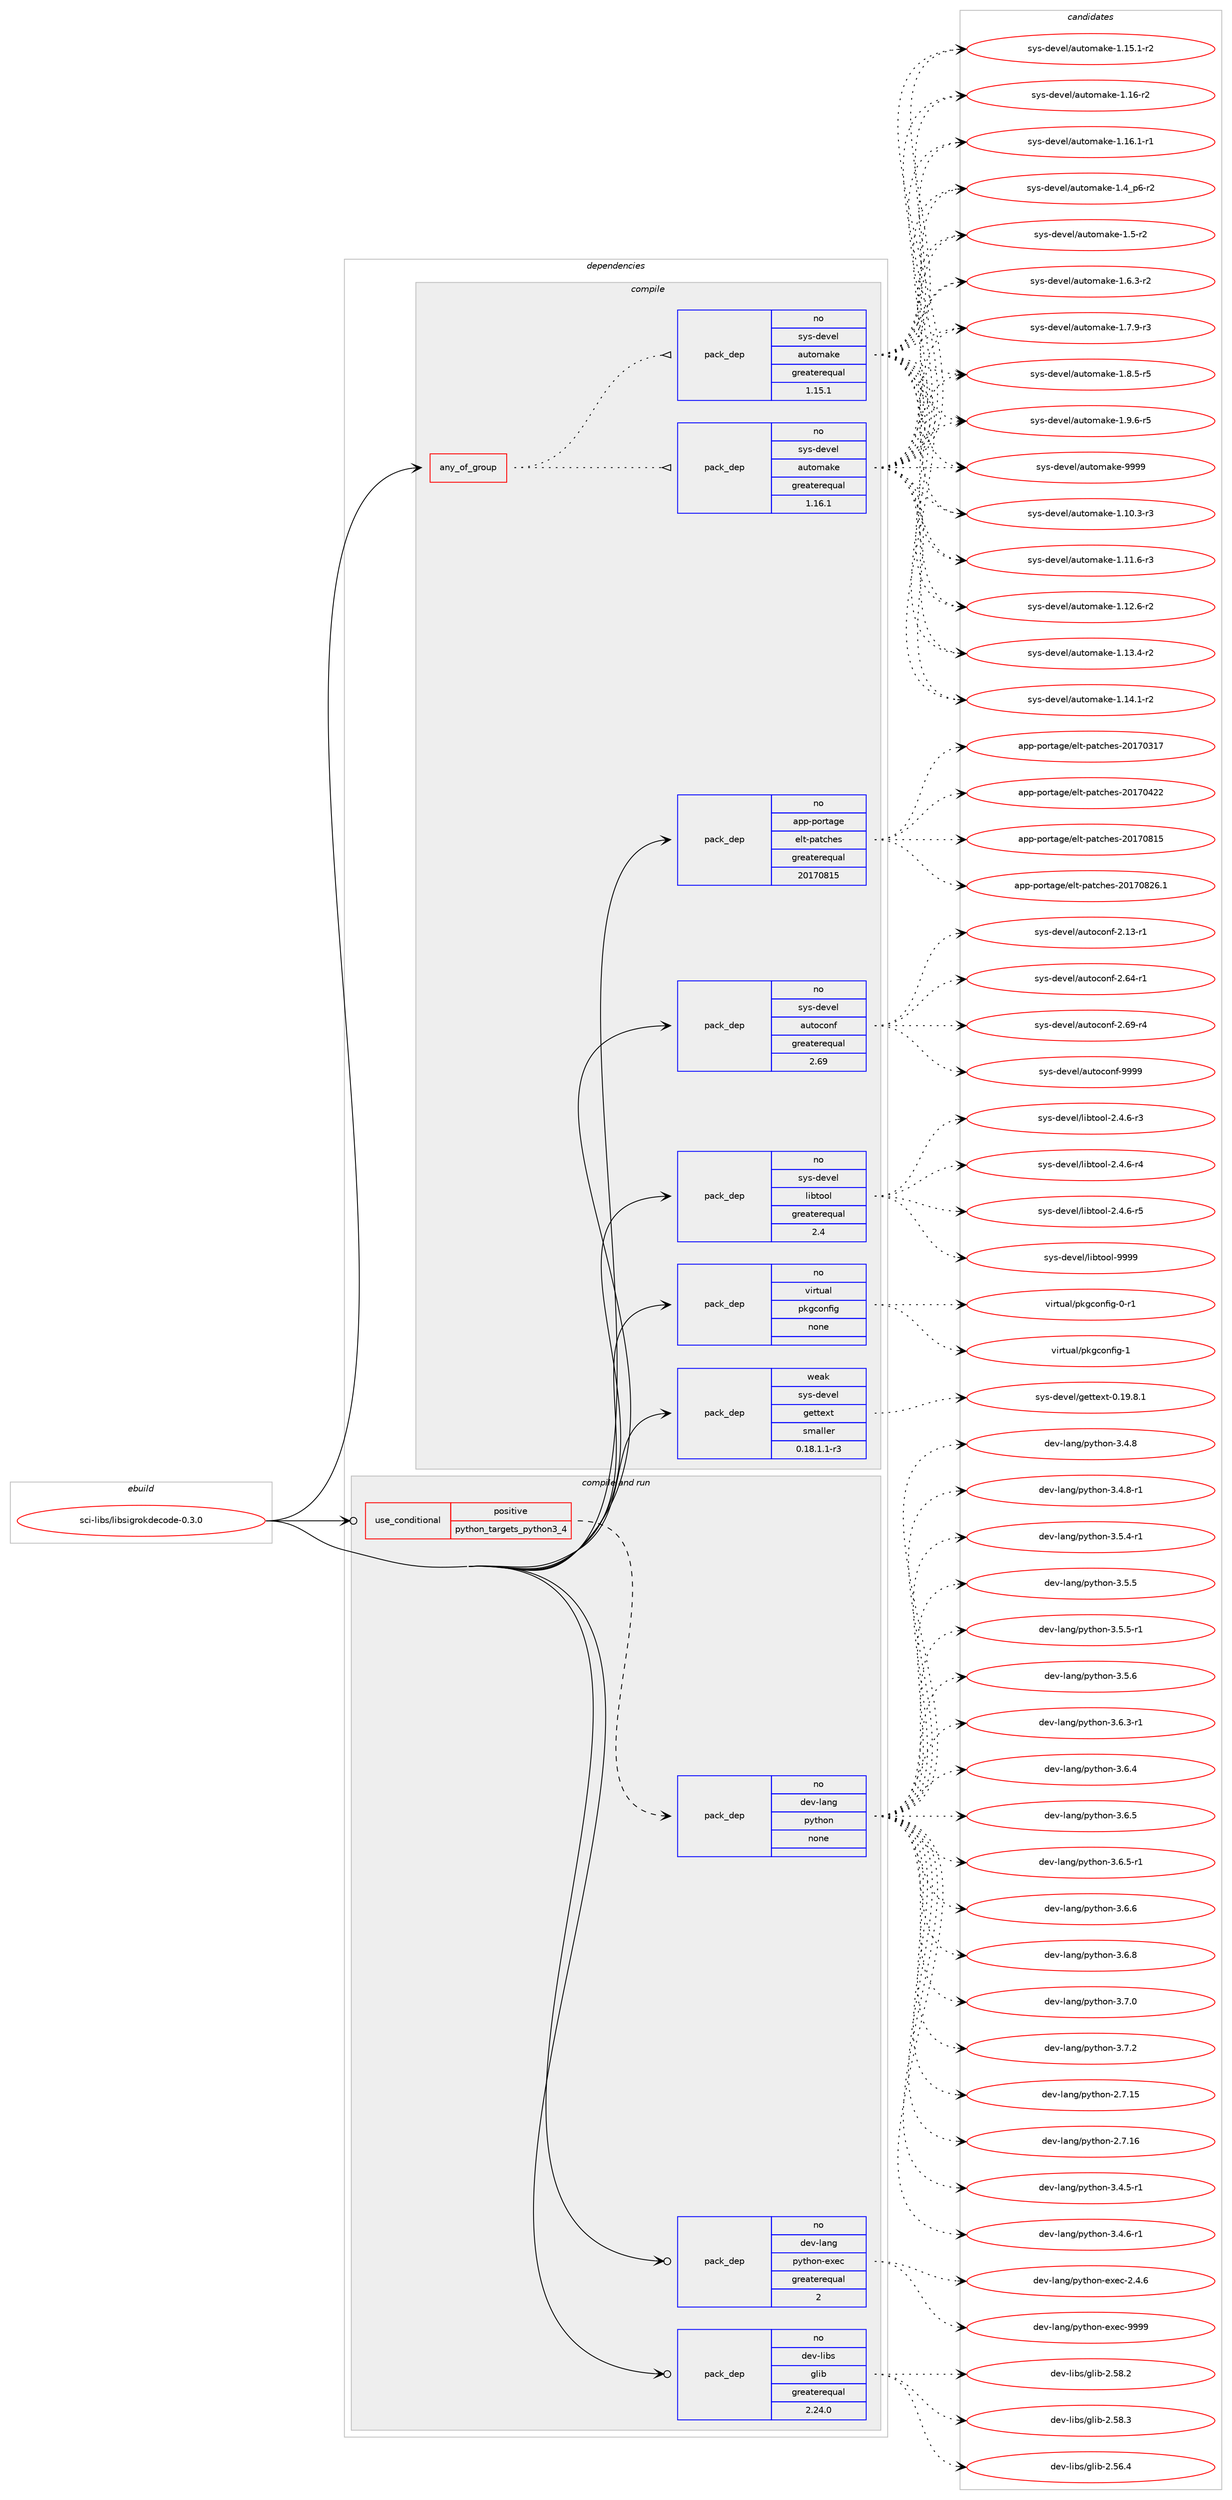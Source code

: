 digraph prolog {

# *************
# Graph options
# *************

newrank=true;
concentrate=true;
compound=true;
graph [rankdir=LR,fontname=Helvetica,fontsize=10,ranksep=1.5];#, ranksep=2.5, nodesep=0.2];
edge  [arrowhead=vee];
node  [fontname=Helvetica,fontsize=10];

# **********
# The ebuild
# **********

subgraph cluster_leftcol {
color=gray;
rank=same;
label=<<i>ebuild</i>>;
id [label="sci-libs/libsigrokdecode-0.3.0", color=red, width=4, href="../sci-libs/libsigrokdecode-0.3.0.svg"];
}

# ****************
# The dependencies
# ****************

subgraph cluster_midcol {
color=gray;
label=<<i>dependencies</i>>;
subgraph cluster_compile {
fillcolor="#eeeeee";
style=filled;
label=<<i>compile</i>>;
subgraph any26922 {
dependency1694570 [label=<<TABLE BORDER="0" CELLBORDER="1" CELLSPACING="0" CELLPADDING="4"><TR><TD CELLPADDING="10">any_of_group</TD></TR></TABLE>>, shape=none, color=red];subgraph pack1213112 {
dependency1694571 [label=<<TABLE BORDER="0" CELLBORDER="1" CELLSPACING="0" CELLPADDING="4" WIDTH="220"><TR><TD ROWSPAN="6" CELLPADDING="30">pack_dep</TD></TR><TR><TD WIDTH="110">no</TD></TR><TR><TD>sys-devel</TD></TR><TR><TD>automake</TD></TR><TR><TD>greaterequal</TD></TR><TR><TD>1.16.1</TD></TR></TABLE>>, shape=none, color=blue];
}
dependency1694570:e -> dependency1694571:w [weight=20,style="dotted",arrowhead="oinv"];
subgraph pack1213113 {
dependency1694572 [label=<<TABLE BORDER="0" CELLBORDER="1" CELLSPACING="0" CELLPADDING="4" WIDTH="220"><TR><TD ROWSPAN="6" CELLPADDING="30">pack_dep</TD></TR><TR><TD WIDTH="110">no</TD></TR><TR><TD>sys-devel</TD></TR><TR><TD>automake</TD></TR><TR><TD>greaterequal</TD></TR><TR><TD>1.15.1</TD></TR></TABLE>>, shape=none, color=blue];
}
dependency1694570:e -> dependency1694572:w [weight=20,style="dotted",arrowhead="oinv"];
}
id:e -> dependency1694570:w [weight=20,style="solid",arrowhead="vee"];
subgraph pack1213114 {
dependency1694573 [label=<<TABLE BORDER="0" CELLBORDER="1" CELLSPACING="0" CELLPADDING="4" WIDTH="220"><TR><TD ROWSPAN="6" CELLPADDING="30">pack_dep</TD></TR><TR><TD WIDTH="110">no</TD></TR><TR><TD>app-portage</TD></TR><TR><TD>elt-patches</TD></TR><TR><TD>greaterequal</TD></TR><TR><TD>20170815</TD></TR></TABLE>>, shape=none, color=blue];
}
id:e -> dependency1694573:w [weight=20,style="solid",arrowhead="vee"];
subgraph pack1213115 {
dependency1694574 [label=<<TABLE BORDER="0" CELLBORDER="1" CELLSPACING="0" CELLPADDING="4" WIDTH="220"><TR><TD ROWSPAN="6" CELLPADDING="30">pack_dep</TD></TR><TR><TD WIDTH="110">no</TD></TR><TR><TD>sys-devel</TD></TR><TR><TD>autoconf</TD></TR><TR><TD>greaterequal</TD></TR><TR><TD>2.69</TD></TR></TABLE>>, shape=none, color=blue];
}
id:e -> dependency1694574:w [weight=20,style="solid",arrowhead="vee"];
subgraph pack1213116 {
dependency1694575 [label=<<TABLE BORDER="0" CELLBORDER="1" CELLSPACING="0" CELLPADDING="4" WIDTH="220"><TR><TD ROWSPAN="6" CELLPADDING="30">pack_dep</TD></TR><TR><TD WIDTH="110">no</TD></TR><TR><TD>sys-devel</TD></TR><TR><TD>libtool</TD></TR><TR><TD>greaterequal</TD></TR><TR><TD>2.4</TD></TR></TABLE>>, shape=none, color=blue];
}
id:e -> dependency1694575:w [weight=20,style="solid",arrowhead="vee"];
subgraph pack1213117 {
dependency1694576 [label=<<TABLE BORDER="0" CELLBORDER="1" CELLSPACING="0" CELLPADDING="4" WIDTH="220"><TR><TD ROWSPAN="6" CELLPADDING="30">pack_dep</TD></TR><TR><TD WIDTH="110">no</TD></TR><TR><TD>virtual</TD></TR><TR><TD>pkgconfig</TD></TR><TR><TD>none</TD></TR><TR><TD></TD></TR></TABLE>>, shape=none, color=blue];
}
id:e -> dependency1694576:w [weight=20,style="solid",arrowhead="vee"];
subgraph pack1213118 {
dependency1694577 [label=<<TABLE BORDER="0" CELLBORDER="1" CELLSPACING="0" CELLPADDING="4" WIDTH="220"><TR><TD ROWSPAN="6" CELLPADDING="30">pack_dep</TD></TR><TR><TD WIDTH="110">weak</TD></TR><TR><TD>sys-devel</TD></TR><TR><TD>gettext</TD></TR><TR><TD>smaller</TD></TR><TR><TD>0.18.1.1-r3</TD></TR></TABLE>>, shape=none, color=blue];
}
id:e -> dependency1694577:w [weight=20,style="solid",arrowhead="vee"];
}
subgraph cluster_compileandrun {
fillcolor="#eeeeee";
style=filled;
label=<<i>compile and run</i>>;
subgraph cond453684 {
dependency1694578 [label=<<TABLE BORDER="0" CELLBORDER="1" CELLSPACING="0" CELLPADDING="4"><TR><TD ROWSPAN="3" CELLPADDING="10">use_conditional</TD></TR><TR><TD>positive</TD></TR><TR><TD>python_targets_python3_4</TD></TR></TABLE>>, shape=none, color=red];
subgraph pack1213119 {
dependency1694579 [label=<<TABLE BORDER="0" CELLBORDER="1" CELLSPACING="0" CELLPADDING="4" WIDTH="220"><TR><TD ROWSPAN="6" CELLPADDING="30">pack_dep</TD></TR><TR><TD WIDTH="110">no</TD></TR><TR><TD>dev-lang</TD></TR><TR><TD>python</TD></TR><TR><TD>none</TD></TR><TR><TD></TD></TR></TABLE>>, shape=none, color=blue];
}
dependency1694578:e -> dependency1694579:w [weight=20,style="dashed",arrowhead="vee"];
}
id:e -> dependency1694578:w [weight=20,style="solid",arrowhead="odotvee"];
subgraph pack1213120 {
dependency1694580 [label=<<TABLE BORDER="0" CELLBORDER="1" CELLSPACING="0" CELLPADDING="4" WIDTH="220"><TR><TD ROWSPAN="6" CELLPADDING="30">pack_dep</TD></TR><TR><TD WIDTH="110">no</TD></TR><TR><TD>dev-lang</TD></TR><TR><TD>python-exec</TD></TR><TR><TD>greaterequal</TD></TR><TR><TD>2</TD></TR></TABLE>>, shape=none, color=blue];
}
id:e -> dependency1694580:w [weight=20,style="solid",arrowhead="odotvee"];
subgraph pack1213121 {
dependency1694581 [label=<<TABLE BORDER="0" CELLBORDER="1" CELLSPACING="0" CELLPADDING="4" WIDTH="220"><TR><TD ROWSPAN="6" CELLPADDING="30">pack_dep</TD></TR><TR><TD WIDTH="110">no</TD></TR><TR><TD>dev-libs</TD></TR><TR><TD>glib</TD></TR><TR><TD>greaterequal</TD></TR><TR><TD>2.24.0</TD></TR></TABLE>>, shape=none, color=blue];
}
id:e -> dependency1694581:w [weight=20,style="solid",arrowhead="odotvee"];
}
subgraph cluster_run {
fillcolor="#eeeeee";
style=filled;
label=<<i>run</i>>;
}
}

# **************
# The candidates
# **************

subgraph cluster_choices {
rank=same;
color=gray;
label=<<i>candidates</i>>;

subgraph choice1213112 {
color=black;
nodesep=1;
choice11512111545100101118101108479711711611110997107101454946494846514511451 [label="sys-devel/automake-1.10.3-r3", color=red, width=4,href="../sys-devel/automake-1.10.3-r3.svg"];
choice11512111545100101118101108479711711611110997107101454946494946544511451 [label="sys-devel/automake-1.11.6-r3", color=red, width=4,href="../sys-devel/automake-1.11.6-r3.svg"];
choice11512111545100101118101108479711711611110997107101454946495046544511450 [label="sys-devel/automake-1.12.6-r2", color=red, width=4,href="../sys-devel/automake-1.12.6-r2.svg"];
choice11512111545100101118101108479711711611110997107101454946495146524511450 [label="sys-devel/automake-1.13.4-r2", color=red, width=4,href="../sys-devel/automake-1.13.4-r2.svg"];
choice11512111545100101118101108479711711611110997107101454946495246494511450 [label="sys-devel/automake-1.14.1-r2", color=red, width=4,href="../sys-devel/automake-1.14.1-r2.svg"];
choice11512111545100101118101108479711711611110997107101454946495346494511450 [label="sys-devel/automake-1.15.1-r2", color=red, width=4,href="../sys-devel/automake-1.15.1-r2.svg"];
choice1151211154510010111810110847971171161111099710710145494649544511450 [label="sys-devel/automake-1.16-r2", color=red, width=4,href="../sys-devel/automake-1.16-r2.svg"];
choice11512111545100101118101108479711711611110997107101454946495446494511449 [label="sys-devel/automake-1.16.1-r1", color=red, width=4,href="../sys-devel/automake-1.16.1-r1.svg"];
choice115121115451001011181011084797117116111109971071014549465295112544511450 [label="sys-devel/automake-1.4_p6-r2", color=red, width=4,href="../sys-devel/automake-1.4_p6-r2.svg"];
choice11512111545100101118101108479711711611110997107101454946534511450 [label="sys-devel/automake-1.5-r2", color=red, width=4,href="../sys-devel/automake-1.5-r2.svg"];
choice115121115451001011181011084797117116111109971071014549465446514511450 [label="sys-devel/automake-1.6.3-r2", color=red, width=4,href="../sys-devel/automake-1.6.3-r2.svg"];
choice115121115451001011181011084797117116111109971071014549465546574511451 [label="sys-devel/automake-1.7.9-r3", color=red, width=4,href="../sys-devel/automake-1.7.9-r3.svg"];
choice115121115451001011181011084797117116111109971071014549465646534511453 [label="sys-devel/automake-1.8.5-r5", color=red, width=4,href="../sys-devel/automake-1.8.5-r5.svg"];
choice115121115451001011181011084797117116111109971071014549465746544511453 [label="sys-devel/automake-1.9.6-r5", color=red, width=4,href="../sys-devel/automake-1.9.6-r5.svg"];
choice115121115451001011181011084797117116111109971071014557575757 [label="sys-devel/automake-9999", color=red, width=4,href="../sys-devel/automake-9999.svg"];
dependency1694571:e -> choice11512111545100101118101108479711711611110997107101454946494846514511451:w [style=dotted,weight="100"];
dependency1694571:e -> choice11512111545100101118101108479711711611110997107101454946494946544511451:w [style=dotted,weight="100"];
dependency1694571:e -> choice11512111545100101118101108479711711611110997107101454946495046544511450:w [style=dotted,weight="100"];
dependency1694571:e -> choice11512111545100101118101108479711711611110997107101454946495146524511450:w [style=dotted,weight="100"];
dependency1694571:e -> choice11512111545100101118101108479711711611110997107101454946495246494511450:w [style=dotted,weight="100"];
dependency1694571:e -> choice11512111545100101118101108479711711611110997107101454946495346494511450:w [style=dotted,weight="100"];
dependency1694571:e -> choice1151211154510010111810110847971171161111099710710145494649544511450:w [style=dotted,weight="100"];
dependency1694571:e -> choice11512111545100101118101108479711711611110997107101454946495446494511449:w [style=dotted,weight="100"];
dependency1694571:e -> choice115121115451001011181011084797117116111109971071014549465295112544511450:w [style=dotted,weight="100"];
dependency1694571:e -> choice11512111545100101118101108479711711611110997107101454946534511450:w [style=dotted,weight="100"];
dependency1694571:e -> choice115121115451001011181011084797117116111109971071014549465446514511450:w [style=dotted,weight="100"];
dependency1694571:e -> choice115121115451001011181011084797117116111109971071014549465546574511451:w [style=dotted,weight="100"];
dependency1694571:e -> choice115121115451001011181011084797117116111109971071014549465646534511453:w [style=dotted,weight="100"];
dependency1694571:e -> choice115121115451001011181011084797117116111109971071014549465746544511453:w [style=dotted,weight="100"];
dependency1694571:e -> choice115121115451001011181011084797117116111109971071014557575757:w [style=dotted,weight="100"];
}
subgraph choice1213113 {
color=black;
nodesep=1;
choice11512111545100101118101108479711711611110997107101454946494846514511451 [label="sys-devel/automake-1.10.3-r3", color=red, width=4,href="../sys-devel/automake-1.10.3-r3.svg"];
choice11512111545100101118101108479711711611110997107101454946494946544511451 [label="sys-devel/automake-1.11.6-r3", color=red, width=4,href="../sys-devel/automake-1.11.6-r3.svg"];
choice11512111545100101118101108479711711611110997107101454946495046544511450 [label="sys-devel/automake-1.12.6-r2", color=red, width=4,href="../sys-devel/automake-1.12.6-r2.svg"];
choice11512111545100101118101108479711711611110997107101454946495146524511450 [label="sys-devel/automake-1.13.4-r2", color=red, width=4,href="../sys-devel/automake-1.13.4-r2.svg"];
choice11512111545100101118101108479711711611110997107101454946495246494511450 [label="sys-devel/automake-1.14.1-r2", color=red, width=4,href="../sys-devel/automake-1.14.1-r2.svg"];
choice11512111545100101118101108479711711611110997107101454946495346494511450 [label="sys-devel/automake-1.15.1-r2", color=red, width=4,href="../sys-devel/automake-1.15.1-r2.svg"];
choice1151211154510010111810110847971171161111099710710145494649544511450 [label="sys-devel/automake-1.16-r2", color=red, width=4,href="../sys-devel/automake-1.16-r2.svg"];
choice11512111545100101118101108479711711611110997107101454946495446494511449 [label="sys-devel/automake-1.16.1-r1", color=red, width=4,href="../sys-devel/automake-1.16.1-r1.svg"];
choice115121115451001011181011084797117116111109971071014549465295112544511450 [label="sys-devel/automake-1.4_p6-r2", color=red, width=4,href="../sys-devel/automake-1.4_p6-r2.svg"];
choice11512111545100101118101108479711711611110997107101454946534511450 [label="sys-devel/automake-1.5-r2", color=red, width=4,href="../sys-devel/automake-1.5-r2.svg"];
choice115121115451001011181011084797117116111109971071014549465446514511450 [label="sys-devel/automake-1.6.3-r2", color=red, width=4,href="../sys-devel/automake-1.6.3-r2.svg"];
choice115121115451001011181011084797117116111109971071014549465546574511451 [label="sys-devel/automake-1.7.9-r3", color=red, width=4,href="../sys-devel/automake-1.7.9-r3.svg"];
choice115121115451001011181011084797117116111109971071014549465646534511453 [label="sys-devel/automake-1.8.5-r5", color=red, width=4,href="../sys-devel/automake-1.8.5-r5.svg"];
choice115121115451001011181011084797117116111109971071014549465746544511453 [label="sys-devel/automake-1.9.6-r5", color=red, width=4,href="../sys-devel/automake-1.9.6-r5.svg"];
choice115121115451001011181011084797117116111109971071014557575757 [label="sys-devel/automake-9999", color=red, width=4,href="../sys-devel/automake-9999.svg"];
dependency1694572:e -> choice11512111545100101118101108479711711611110997107101454946494846514511451:w [style=dotted,weight="100"];
dependency1694572:e -> choice11512111545100101118101108479711711611110997107101454946494946544511451:w [style=dotted,weight="100"];
dependency1694572:e -> choice11512111545100101118101108479711711611110997107101454946495046544511450:w [style=dotted,weight="100"];
dependency1694572:e -> choice11512111545100101118101108479711711611110997107101454946495146524511450:w [style=dotted,weight="100"];
dependency1694572:e -> choice11512111545100101118101108479711711611110997107101454946495246494511450:w [style=dotted,weight="100"];
dependency1694572:e -> choice11512111545100101118101108479711711611110997107101454946495346494511450:w [style=dotted,weight="100"];
dependency1694572:e -> choice1151211154510010111810110847971171161111099710710145494649544511450:w [style=dotted,weight="100"];
dependency1694572:e -> choice11512111545100101118101108479711711611110997107101454946495446494511449:w [style=dotted,weight="100"];
dependency1694572:e -> choice115121115451001011181011084797117116111109971071014549465295112544511450:w [style=dotted,weight="100"];
dependency1694572:e -> choice11512111545100101118101108479711711611110997107101454946534511450:w [style=dotted,weight="100"];
dependency1694572:e -> choice115121115451001011181011084797117116111109971071014549465446514511450:w [style=dotted,weight="100"];
dependency1694572:e -> choice115121115451001011181011084797117116111109971071014549465546574511451:w [style=dotted,weight="100"];
dependency1694572:e -> choice115121115451001011181011084797117116111109971071014549465646534511453:w [style=dotted,weight="100"];
dependency1694572:e -> choice115121115451001011181011084797117116111109971071014549465746544511453:w [style=dotted,weight="100"];
dependency1694572:e -> choice115121115451001011181011084797117116111109971071014557575757:w [style=dotted,weight="100"];
}
subgraph choice1213114 {
color=black;
nodesep=1;
choice97112112451121111141169710310147101108116451129711699104101115455048495548514955 [label="app-portage/elt-patches-20170317", color=red, width=4,href="../app-portage/elt-patches-20170317.svg"];
choice97112112451121111141169710310147101108116451129711699104101115455048495548525050 [label="app-portage/elt-patches-20170422", color=red, width=4,href="../app-portage/elt-patches-20170422.svg"];
choice97112112451121111141169710310147101108116451129711699104101115455048495548564953 [label="app-portage/elt-patches-20170815", color=red, width=4,href="../app-portage/elt-patches-20170815.svg"];
choice971121124511211111411697103101471011081164511297116991041011154550484955485650544649 [label="app-portage/elt-patches-20170826.1", color=red, width=4,href="../app-portage/elt-patches-20170826.1.svg"];
dependency1694573:e -> choice97112112451121111141169710310147101108116451129711699104101115455048495548514955:w [style=dotted,weight="100"];
dependency1694573:e -> choice97112112451121111141169710310147101108116451129711699104101115455048495548525050:w [style=dotted,weight="100"];
dependency1694573:e -> choice97112112451121111141169710310147101108116451129711699104101115455048495548564953:w [style=dotted,weight="100"];
dependency1694573:e -> choice971121124511211111411697103101471011081164511297116991041011154550484955485650544649:w [style=dotted,weight="100"];
}
subgraph choice1213115 {
color=black;
nodesep=1;
choice1151211154510010111810110847971171161119911111010245504649514511449 [label="sys-devel/autoconf-2.13-r1", color=red, width=4,href="../sys-devel/autoconf-2.13-r1.svg"];
choice1151211154510010111810110847971171161119911111010245504654524511449 [label="sys-devel/autoconf-2.64-r1", color=red, width=4,href="../sys-devel/autoconf-2.64-r1.svg"];
choice1151211154510010111810110847971171161119911111010245504654574511452 [label="sys-devel/autoconf-2.69-r4", color=red, width=4,href="../sys-devel/autoconf-2.69-r4.svg"];
choice115121115451001011181011084797117116111991111101024557575757 [label="sys-devel/autoconf-9999", color=red, width=4,href="../sys-devel/autoconf-9999.svg"];
dependency1694574:e -> choice1151211154510010111810110847971171161119911111010245504649514511449:w [style=dotted,weight="100"];
dependency1694574:e -> choice1151211154510010111810110847971171161119911111010245504654524511449:w [style=dotted,weight="100"];
dependency1694574:e -> choice1151211154510010111810110847971171161119911111010245504654574511452:w [style=dotted,weight="100"];
dependency1694574:e -> choice115121115451001011181011084797117116111991111101024557575757:w [style=dotted,weight="100"];
}
subgraph choice1213116 {
color=black;
nodesep=1;
choice1151211154510010111810110847108105981161111111084550465246544511451 [label="sys-devel/libtool-2.4.6-r3", color=red, width=4,href="../sys-devel/libtool-2.4.6-r3.svg"];
choice1151211154510010111810110847108105981161111111084550465246544511452 [label="sys-devel/libtool-2.4.6-r4", color=red, width=4,href="../sys-devel/libtool-2.4.6-r4.svg"];
choice1151211154510010111810110847108105981161111111084550465246544511453 [label="sys-devel/libtool-2.4.6-r5", color=red, width=4,href="../sys-devel/libtool-2.4.6-r5.svg"];
choice1151211154510010111810110847108105981161111111084557575757 [label="sys-devel/libtool-9999", color=red, width=4,href="../sys-devel/libtool-9999.svg"];
dependency1694575:e -> choice1151211154510010111810110847108105981161111111084550465246544511451:w [style=dotted,weight="100"];
dependency1694575:e -> choice1151211154510010111810110847108105981161111111084550465246544511452:w [style=dotted,weight="100"];
dependency1694575:e -> choice1151211154510010111810110847108105981161111111084550465246544511453:w [style=dotted,weight="100"];
dependency1694575:e -> choice1151211154510010111810110847108105981161111111084557575757:w [style=dotted,weight="100"];
}
subgraph choice1213117 {
color=black;
nodesep=1;
choice11810511411611797108471121071039911111010210510345484511449 [label="virtual/pkgconfig-0-r1", color=red, width=4,href="../virtual/pkgconfig-0-r1.svg"];
choice1181051141161179710847112107103991111101021051034549 [label="virtual/pkgconfig-1", color=red, width=4,href="../virtual/pkgconfig-1.svg"];
dependency1694576:e -> choice11810511411611797108471121071039911111010210510345484511449:w [style=dotted,weight="100"];
dependency1694576:e -> choice1181051141161179710847112107103991111101021051034549:w [style=dotted,weight="100"];
}
subgraph choice1213118 {
color=black;
nodesep=1;
choice1151211154510010111810110847103101116116101120116454846495746564649 [label="sys-devel/gettext-0.19.8.1", color=red, width=4,href="../sys-devel/gettext-0.19.8.1.svg"];
dependency1694577:e -> choice1151211154510010111810110847103101116116101120116454846495746564649:w [style=dotted,weight="100"];
}
subgraph choice1213119 {
color=black;
nodesep=1;
choice10010111845108971101034711212111610411111045504655464953 [label="dev-lang/python-2.7.15", color=red, width=4,href="../dev-lang/python-2.7.15.svg"];
choice10010111845108971101034711212111610411111045504655464954 [label="dev-lang/python-2.7.16", color=red, width=4,href="../dev-lang/python-2.7.16.svg"];
choice1001011184510897110103471121211161041111104551465246534511449 [label="dev-lang/python-3.4.5-r1", color=red, width=4,href="../dev-lang/python-3.4.5-r1.svg"];
choice1001011184510897110103471121211161041111104551465246544511449 [label="dev-lang/python-3.4.6-r1", color=red, width=4,href="../dev-lang/python-3.4.6-r1.svg"];
choice100101118451089711010347112121116104111110455146524656 [label="dev-lang/python-3.4.8", color=red, width=4,href="../dev-lang/python-3.4.8.svg"];
choice1001011184510897110103471121211161041111104551465246564511449 [label="dev-lang/python-3.4.8-r1", color=red, width=4,href="../dev-lang/python-3.4.8-r1.svg"];
choice1001011184510897110103471121211161041111104551465346524511449 [label="dev-lang/python-3.5.4-r1", color=red, width=4,href="../dev-lang/python-3.5.4-r1.svg"];
choice100101118451089711010347112121116104111110455146534653 [label="dev-lang/python-3.5.5", color=red, width=4,href="../dev-lang/python-3.5.5.svg"];
choice1001011184510897110103471121211161041111104551465346534511449 [label="dev-lang/python-3.5.5-r1", color=red, width=4,href="../dev-lang/python-3.5.5-r1.svg"];
choice100101118451089711010347112121116104111110455146534654 [label="dev-lang/python-3.5.6", color=red, width=4,href="../dev-lang/python-3.5.6.svg"];
choice1001011184510897110103471121211161041111104551465446514511449 [label="dev-lang/python-3.6.3-r1", color=red, width=4,href="../dev-lang/python-3.6.3-r1.svg"];
choice100101118451089711010347112121116104111110455146544652 [label="dev-lang/python-3.6.4", color=red, width=4,href="../dev-lang/python-3.6.4.svg"];
choice100101118451089711010347112121116104111110455146544653 [label="dev-lang/python-3.6.5", color=red, width=4,href="../dev-lang/python-3.6.5.svg"];
choice1001011184510897110103471121211161041111104551465446534511449 [label="dev-lang/python-3.6.5-r1", color=red, width=4,href="../dev-lang/python-3.6.5-r1.svg"];
choice100101118451089711010347112121116104111110455146544654 [label="dev-lang/python-3.6.6", color=red, width=4,href="../dev-lang/python-3.6.6.svg"];
choice100101118451089711010347112121116104111110455146544656 [label="dev-lang/python-3.6.8", color=red, width=4,href="../dev-lang/python-3.6.8.svg"];
choice100101118451089711010347112121116104111110455146554648 [label="dev-lang/python-3.7.0", color=red, width=4,href="../dev-lang/python-3.7.0.svg"];
choice100101118451089711010347112121116104111110455146554650 [label="dev-lang/python-3.7.2", color=red, width=4,href="../dev-lang/python-3.7.2.svg"];
dependency1694579:e -> choice10010111845108971101034711212111610411111045504655464953:w [style=dotted,weight="100"];
dependency1694579:e -> choice10010111845108971101034711212111610411111045504655464954:w [style=dotted,weight="100"];
dependency1694579:e -> choice1001011184510897110103471121211161041111104551465246534511449:w [style=dotted,weight="100"];
dependency1694579:e -> choice1001011184510897110103471121211161041111104551465246544511449:w [style=dotted,weight="100"];
dependency1694579:e -> choice100101118451089711010347112121116104111110455146524656:w [style=dotted,weight="100"];
dependency1694579:e -> choice1001011184510897110103471121211161041111104551465246564511449:w [style=dotted,weight="100"];
dependency1694579:e -> choice1001011184510897110103471121211161041111104551465346524511449:w [style=dotted,weight="100"];
dependency1694579:e -> choice100101118451089711010347112121116104111110455146534653:w [style=dotted,weight="100"];
dependency1694579:e -> choice1001011184510897110103471121211161041111104551465346534511449:w [style=dotted,weight="100"];
dependency1694579:e -> choice100101118451089711010347112121116104111110455146534654:w [style=dotted,weight="100"];
dependency1694579:e -> choice1001011184510897110103471121211161041111104551465446514511449:w [style=dotted,weight="100"];
dependency1694579:e -> choice100101118451089711010347112121116104111110455146544652:w [style=dotted,weight="100"];
dependency1694579:e -> choice100101118451089711010347112121116104111110455146544653:w [style=dotted,weight="100"];
dependency1694579:e -> choice1001011184510897110103471121211161041111104551465446534511449:w [style=dotted,weight="100"];
dependency1694579:e -> choice100101118451089711010347112121116104111110455146544654:w [style=dotted,weight="100"];
dependency1694579:e -> choice100101118451089711010347112121116104111110455146544656:w [style=dotted,weight="100"];
dependency1694579:e -> choice100101118451089711010347112121116104111110455146554648:w [style=dotted,weight="100"];
dependency1694579:e -> choice100101118451089711010347112121116104111110455146554650:w [style=dotted,weight="100"];
}
subgraph choice1213120 {
color=black;
nodesep=1;
choice1001011184510897110103471121211161041111104510112010199455046524654 [label="dev-lang/python-exec-2.4.6", color=red, width=4,href="../dev-lang/python-exec-2.4.6.svg"];
choice10010111845108971101034711212111610411111045101120101994557575757 [label="dev-lang/python-exec-9999", color=red, width=4,href="../dev-lang/python-exec-9999.svg"];
dependency1694580:e -> choice1001011184510897110103471121211161041111104510112010199455046524654:w [style=dotted,weight="100"];
dependency1694580:e -> choice10010111845108971101034711212111610411111045101120101994557575757:w [style=dotted,weight="100"];
}
subgraph choice1213121 {
color=black;
nodesep=1;
choice1001011184510810598115471031081059845504653544652 [label="dev-libs/glib-2.56.4", color=red, width=4,href="../dev-libs/glib-2.56.4.svg"];
choice1001011184510810598115471031081059845504653564650 [label="dev-libs/glib-2.58.2", color=red, width=4,href="../dev-libs/glib-2.58.2.svg"];
choice1001011184510810598115471031081059845504653564651 [label="dev-libs/glib-2.58.3", color=red, width=4,href="../dev-libs/glib-2.58.3.svg"];
dependency1694581:e -> choice1001011184510810598115471031081059845504653544652:w [style=dotted,weight="100"];
dependency1694581:e -> choice1001011184510810598115471031081059845504653564650:w [style=dotted,weight="100"];
dependency1694581:e -> choice1001011184510810598115471031081059845504653564651:w [style=dotted,weight="100"];
}
}

}

